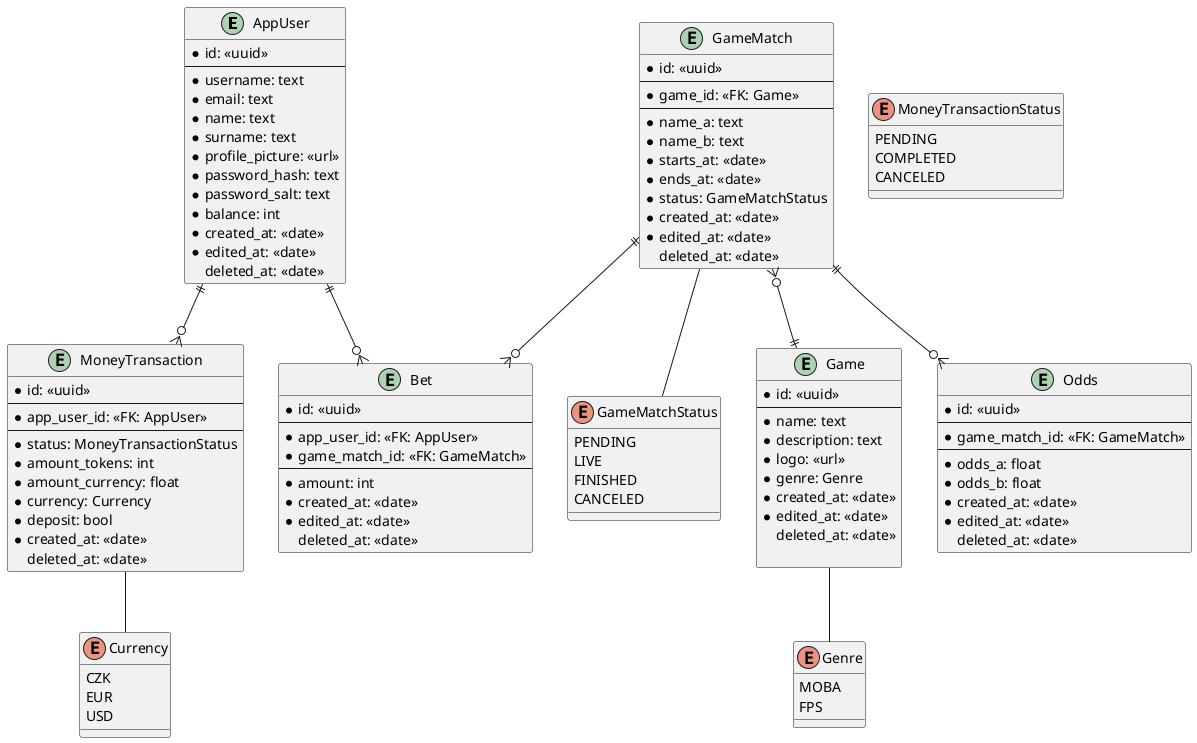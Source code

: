 @startuml starbet-live

entity AppUser {
    * id: <<uuid>>
    ---
    * username: text
    * email: text
    * name: text
    * surname: text
    * profile_picture: <<url>>
    * password_hash: text
    * password_salt: text
    * balance: int
    * created_at: <<date>>
    * edited_at: <<date>>
    deleted_at: <<date>>
}

entity GameMatch {
    * id: <<uuid>>
    ---
    * game_id: <<FK: Game>>
    ---
    * name_a: text
    * name_b: text
    * starts_at: <<date>>
    * ends_at: <<date>>
    * status: GameMatchStatus
    * created_at: <<date>>
    * edited_at: <<date>>
    deleted_at: <<date>>
}

enum GameMatchStatus {
    PENDING
    LIVE
    FINISHED
    CANCELED
}

entity Game {
    * id: <<uuid>>
    ---
    ' not yet defined
    ' * type: GameType
    * name: text
    * description: text
    * logo: <<url>>
    * genre: Genre
    * created_at: <<date>>
    * edited_at: <<date>>
    deleted_at: <<date>>

}

entity Bet {
    * id: <<uuid>>
    ---
    * app_user_id: <<FK: AppUser>>
    * game_match_id: <<FK: GameMatch>>
    ---
    * amount: int
    * created_at: <<date>>
    * edited_at: <<date>>
    deleted_at: <<date>>
}

entity Odds {
    * id: <<uuid>>
    ---
    * game_match_id: <<FK: GameMatch>>
    ---
    * odds_a: float
    * odds_b: float
    * created_at: <<date>>
    * edited_at: <<date>>
    deleted_at: <<date>>
}

entity MoneyTransaction {
    * id: <<uuid>>
    ---
    * app_user_id: <<FK: AppUser>>
    ---
    * status: MoneyTransactionStatus
    * amount_tokens: int
    * amount_currency: float
    * currency: Currency
    * deposit: bool
    * created_at: <<date>>
    deleted_at: <<date>>
}

enum MoneyTransactionStatus {
    PENDING
    COMPLETED
    CANCELED
}

enum Currency {
    CZK
    EUR
    USD
}

enum Genre {
    MOBA
    FPS
}

GameMatch }o--|| Game
GameMatch ||--o{ Bet
GameMatch ||--o{ Odds
AppUser ||--o{ Bet
AppUser ||--o{ MoneyTransaction
GameMatch -- GameMatchStatus
Game -- Genre
MoneyTransaction -- Currency

@enduml